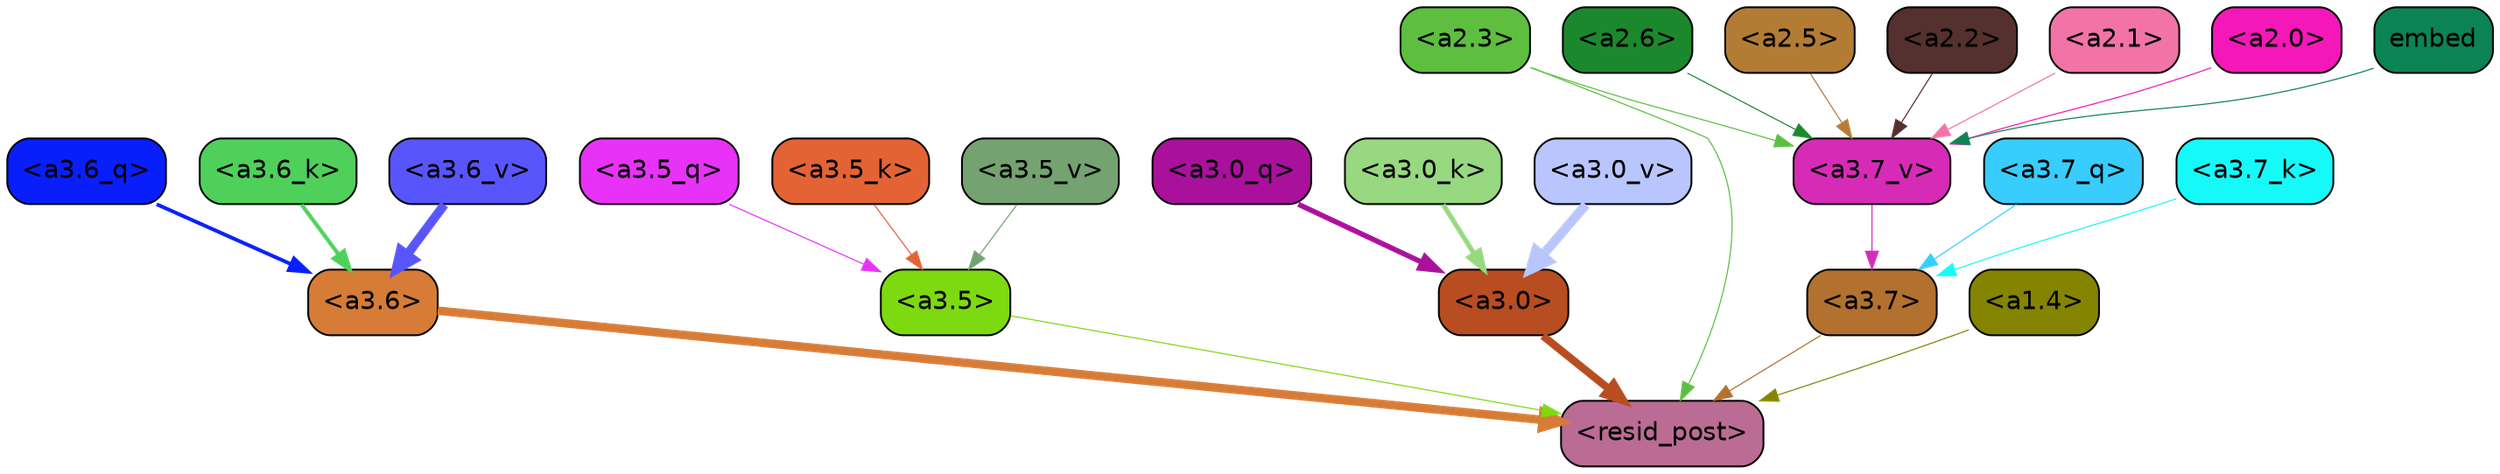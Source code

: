 strict digraph "" {
	graph [bgcolor=transparent,
		layout=dot,
		overlap=false,
		splines=true
	];
	"<a3.7>"	[color=black,
		fillcolor="#b2712f",
		fontname=Helvetica,
		shape=box,
		style="filled, rounded"];
	"<resid_post>"	[color=black,
		fillcolor="#ba6c94",
		fontname=Helvetica,
		shape=box,
		style="filled, rounded"];
	"<a3.7>" -> "<resid_post>"	[color="#b2712f",
		penwidth=0.6];
	"<a3.6>"	[color=black,
		fillcolor="#d67c37",
		fontname=Helvetica,
		shape=box,
		style="filled, rounded"];
	"<a3.6>" -> "<resid_post>"	[color="#d67c37",
		penwidth=4.670643210411072];
	"<a3.5>"	[color=black,
		fillcolor="#7dda11",
		fontname=Helvetica,
		shape=box,
		style="filled, rounded"];
	"<a3.5>" -> "<resid_post>"	[color="#7dda11",
		penwidth=0.6];
	"<a3.0>"	[color=black,
		fillcolor="#b74d21",
		fontname=Helvetica,
		shape=box,
		style="filled, rounded"];
	"<a3.0>" -> "<resid_post>"	[color="#b74d21",
		penwidth=4.246885180473328];
	"<a2.3>"	[color=black,
		fillcolor="#5dbe3f",
		fontname=Helvetica,
		shape=box,
		style="filled, rounded"];
	"<a2.3>" -> "<resid_post>"	[color="#5dbe3f",
		penwidth=0.6];
	"<a3.7_v>"	[color=black,
		fillcolor="#d62bb7",
		fontname=Helvetica,
		shape=box,
		style="filled, rounded"];
	"<a2.3>" -> "<a3.7_v>"	[color="#5dbe3f",
		penwidth=0.6];
	"<a1.4>"	[color=black,
		fillcolor="#858401",
		fontname=Helvetica,
		shape=box,
		style="filled, rounded"];
	"<a1.4>" -> "<resid_post>"	[color="#858401",
		penwidth=0.6];
	"<a3.7_q>"	[color=black,
		fillcolor="#38cdfd",
		fontname=Helvetica,
		shape=box,
		style="filled, rounded"];
	"<a3.7_q>" -> "<a3.7>"	[color="#38cdfd",
		penwidth=0.6];
	"<a3.6_q>"	[color=black,
		fillcolor="#081ffc",
		fontname=Helvetica,
		shape=box,
		style="filled, rounded"];
	"<a3.6_q>" -> "<a3.6>"	[color="#081ffc",
		penwidth=2.03758105635643];
	"<a3.5_q>"	[color=black,
		fillcolor="#e832f7",
		fontname=Helvetica,
		shape=box,
		style="filled, rounded"];
	"<a3.5_q>" -> "<a3.5>"	[color="#e832f7",
		penwidth=0.6];
	"<a3.0_q>"	[color=black,
		fillcolor="#a9119c",
		fontname=Helvetica,
		shape=box,
		style="filled, rounded"];
	"<a3.0_q>" -> "<a3.0>"	[color="#a9119c",
		penwidth=2.8638100624084473];
	"<a3.7_k>"	[color=black,
		fillcolor="#16f9f9",
		fontname=Helvetica,
		shape=box,
		style="filled, rounded"];
	"<a3.7_k>" -> "<a3.7>"	[color="#16f9f9",
		penwidth=0.6];
	"<a3.6_k>"	[color=black,
		fillcolor="#4fd05b",
		fontname=Helvetica,
		shape=box,
		style="filled, rounded"];
	"<a3.6_k>" -> "<a3.6>"	[color="#4fd05b",
		penwidth=2.174198240041733];
	"<a3.5_k>"	[color=black,
		fillcolor="#e36335",
		fontname=Helvetica,
		shape=box,
		style="filled, rounded"];
	"<a3.5_k>" -> "<a3.5>"	[color="#e36335",
		penwidth=0.6];
	"<a3.0_k>"	[color=black,
		fillcolor="#97d880",
		fontname=Helvetica,
		shape=box,
		style="filled, rounded"];
	"<a3.0_k>" -> "<a3.0>"	[color="#97d880",
		penwidth=2.6274144649505615];
	"<a3.7_v>" -> "<a3.7>"	[color="#d62bb7",
		penwidth=0.6];
	"<a3.6_v>"	[color=black,
		fillcolor="#5955fd",
		fontname=Helvetica,
		shape=box,
		style="filled, rounded"];
	"<a3.6_v>" -> "<a3.6>"	[color="#5955fd",
		penwidth=5.002329230308533];
	"<a3.5_v>"	[color=black,
		fillcolor="#74a270",
		fontname=Helvetica,
		shape=box,
		style="filled, rounded"];
	"<a3.5_v>" -> "<a3.5>"	[color="#74a270",
		penwidth=0.6];
	"<a3.0_v>"	[color=black,
		fillcolor="#b9c6fe",
		fontname=Helvetica,
		shape=box,
		style="filled, rounded"];
	"<a3.0_v>" -> "<a3.0>"	[color="#b9c6fe",
		penwidth=5.188832879066467];
	"<a2.6>"	[color=black,
		fillcolor="#1c882d",
		fontname=Helvetica,
		shape=box,
		style="filled, rounded"];
	"<a2.6>" -> "<a3.7_v>"	[color="#1c882d",
		penwidth=0.6];
	"<a2.5>"	[color=black,
		fillcolor="#b37c35",
		fontname=Helvetica,
		shape=box,
		style="filled, rounded"];
	"<a2.5>" -> "<a3.7_v>"	[color="#b37c35",
		penwidth=0.6];
	"<a2.2>"	[color=black,
		fillcolor="#54302e",
		fontname=Helvetica,
		shape=box,
		style="filled, rounded"];
	"<a2.2>" -> "<a3.7_v>"	[color="#54302e",
		penwidth=0.6];
	"<a2.1>"	[color=black,
		fillcolor="#f274a7",
		fontname=Helvetica,
		shape=box,
		style="filled, rounded"];
	"<a2.1>" -> "<a3.7_v>"	[color="#f274a7",
		penwidth=0.6];
	"<a2.0>"	[color=black,
		fillcolor="#f418b9",
		fontname=Helvetica,
		shape=box,
		style="filled, rounded"];
	"<a2.0>" -> "<a3.7_v>"	[color="#f418b9",
		penwidth=0.6];
	embed	[color=black,
		fillcolor="#0c8354",
		fontname=Helvetica,
		shape=box,
		style="filled, rounded"];
	embed -> "<a3.7_v>"	[color="#0c8354",
		penwidth=0.6];
}
